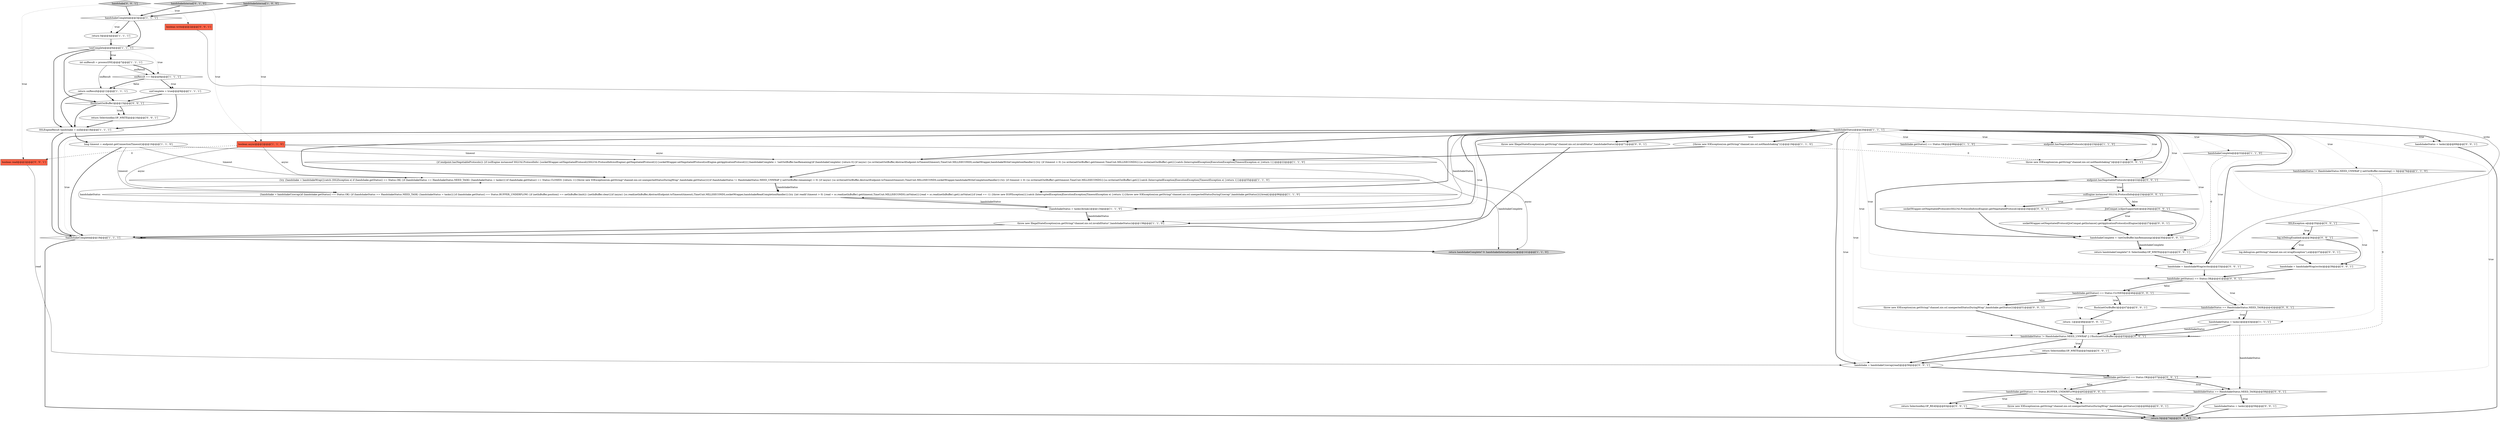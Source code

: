 digraph {
10 [style = filled, label = "handshakeStatus = tasks()@@@43@@@['1', '1', '1']", fillcolor = white, shape = ellipse image = "AAA0AAABBB1BBB"];
46 [style = filled, label = "return 0@@@74@@@['0', '0', '1']", fillcolor = lightgray, shape = ellipse image = "AAA0AAABBB3BBB"];
21 [style = filled, label = "handshake.getStatus() == Status.OK@@@98@@@['1', '1', '0']", fillcolor = white, shape = diamond image = "AAA0AAABBB1BBB"];
15 [style = filled, label = "throw new IllegalStateException(sm.getString(\"channel.nio.ssl.invalidStatus\",handshakeStatus))@@@138@@@['1', '1', '0']", fillcolor = white, shape = ellipse image = "AAA0AAABBB1BBB"];
27 [style = filled, label = "log.debug(sm.getString(\"channel.nio.ssl.wrapException\"),e)@@@37@@@['0', '0', '1']", fillcolor = white, shape = ellipse image = "AAA0AAABBB3BBB"];
28 [style = filled, label = "handshakeStatus != HandshakeStatus.NEED_UNWRAP || (!flush(netOutBuffer))@@@53@@@['0', '0', '1']", fillcolor = white, shape = diamond image = "AAA0AAABBB3BBB"];
35 [style = filled, label = "return handshakeComplete? 0: SelectionKey.OP_WRITE@@@31@@@['0', '0', '1']", fillcolor = white, shape = ellipse image = "AAA0AAABBB3BBB"];
36 [style = filled, label = "return -1@@@48@@@['0', '0', '1']", fillcolor = white, shape = ellipse image = "AAA0AAABBB3BBB"];
33 [style = filled, label = "handshake['0', '0', '1']", fillcolor = lightgray, shape = diamond image = "AAA0AAABBB3BBB"];
23 [style = filled, label = "SSLEngineResult handshake = null@@@18@@@['1', '1', '1']", fillcolor = white, shape = ellipse image = "AAA0AAABBB1BBB"];
37 [style = filled, label = "endpoint.hasNegotiableProtocols()@@@22@@@['0', '0', '1']", fillcolor = white, shape = diamond image = "AAA0AAABBB3BBB"];
57 [style = filled, label = "handshakeStatus == HandshakeStatus.NEED_TASK@@@42@@@['0', '0', '1']", fillcolor = white, shape = diamond image = "AAA0AAABBB3BBB"];
52 [style = filled, label = "socketWrapper.setNegotiatedProtocol(JreCompat.getInstance().getApplicationProtocol(sslEngine))@@@27@@@['0', '0', '1']", fillcolor = white, shape = ellipse image = "AAA0AAABBB3BBB"];
1 [style = filled, label = "handshakeComplete@@@32@@@['1', '1', '0']", fillcolor = white, shape = diamond image = "AAA0AAABBB1BBB"];
4 [style = filled, label = "boolean async@@@2@@@['1', '1', '0']", fillcolor = tomato, shape = box image = "AAA0AAABBB1BBB"];
7 [style = filled, label = "return sniResult@@@12@@@['1', '1', '1']", fillcolor = white, shape = ellipse image = "AAA0AAABBB1BBB"];
2 [style = filled, label = "long timeout = endpoint.getConnectionTimeout()@@@16@@@['1', '1', '0']", fillcolor = white, shape = ellipse image = "AAA0AAABBB1BBB"];
24 [style = filled, label = "{throw new IOException(sm.getString(\"channel.nio.ssl.notHandshaking\"))}@@@19@@@['1', '1', '0']", fillcolor = white, shape = ellipse image = "AAA0AAABBB1BBB"];
39 [style = filled, label = "throw new IOException(sm.getString(\"channel.nio.ssl.notHandshaking\"))@@@21@@@['0', '0', '1']", fillcolor = white, shape = ellipse image = "AAA0AAABBB3BBB"];
29 [style = filled, label = "handshakeStatus = tasks()@@@69@@@['0', '0', '1']", fillcolor = white, shape = ellipse image = "AAA0AAABBB3BBB"];
40 [style = filled, label = "handshake.getStatus() == Status.OK@@@57@@@['0', '0', '1']", fillcolor = white, shape = diamond image = "AAA0AAABBB3BBB"];
53 [style = filled, label = "handshake = handshakeWrap(write)@@@39@@@['0', '0', '1']", fillcolor = white, shape = ellipse image = "AAA0AAABBB3BBB"];
59 [style = filled, label = "SSLException e@@@35@@@['0', '0', '1']", fillcolor = white, shape = diamond image = "AAA0AAABBB3BBB"];
9 [style = filled, label = "{if (endpoint.hasNegotiableProtocols()) {if (sslEngine instanceof SSLUtil.ProtocolInfo) {socketWrapper.setNegotiatedProtocol(((SSLUtil.ProtocolInfo)sslEngine).getNegotiatedProtocol())}{socketWrapper.setNegotiatedProtocol(sslEngine.getApplicationProtocol())}}handshakeComplete = !netOutBuffer.hasRemaining()if (handshakeComplete) {return 0}{if (async) {sc.write(netOutBuffer,AbstractEndpoint.toTimeout(timeout),TimeUnit.MILLISECONDS,socketWrapper,handshakeWriteCompletionHandler)}{try {if (timeout > 0) {sc.write(netOutBuffer).get(timeout,TimeUnit.MILLISECONDS)}{sc.write(netOutBuffer).get()}}catch (InterruptedException|ExecutionException|TimeoutException e) }return 1}}@@@22@@@['1', '1', '0']", fillcolor = white, shape = ellipse image = "AAA0AAABBB1BBB"];
11 [style = filled, label = "sniComplete = true@@@9@@@['1', '1', '1']", fillcolor = white, shape = ellipse image = "AAA0AAABBB1BBB"];
41 [style = filled, label = "flush(netOutBuffer)@@@47@@@['0', '0', '1']", fillcolor = white, shape = ellipse image = "AAA0AAABBB3BBB"];
38 [style = filled, label = "handshakeComplete = !netOutBuffer.hasRemaining()@@@30@@@['0', '0', '1']", fillcolor = white, shape = ellipse image = "AAA0AAABBB3BBB"];
25 [style = filled, label = "handshakeInternal['0', '1', '0']", fillcolor = lightgray, shape = diamond image = "AAA0AAABBB2BBB"];
55 [style = filled, label = "throw new IOException(sm.getString(\"channel.nio.ssl.unexpectedStatusDuringWrap\",handshake.getStatus()))@@@51@@@['0', '0', '1']", fillcolor = white, shape = ellipse image = "AAA0AAABBB3BBB"];
48 [style = filled, label = "return SelectionKey.OP_WRITE@@@54@@@['0', '0', '1']", fillcolor = white, shape = ellipse image = "AAA0AAABBB3BBB"];
13 [style = filled, label = "!handshakeComplete@@@19@@@['1', '1', '1']", fillcolor = white, shape = diamond image = "AAA0AAABBB1BBB"];
20 [style = filled, label = "handshakeComplete@@@3@@@['1', '1', '1']", fillcolor = white, shape = diamond image = "AAA0AAABBB1BBB"];
6 [style = filled, label = "sniResult == 0@@@8@@@['1', '1', '1']", fillcolor = white, shape = diamond image = "AAA0AAABBB1BBB"];
8 [style = filled, label = "return handshakeComplete? 0: handshakeInternal(async)@@@141@@@['1', '1', '0']", fillcolor = lightgray, shape = ellipse image = "AAA0AAABBB1BBB"];
16 [style = filled, label = "{try {handshake = handshakeWrap()}catch (SSLException e) if (handshake.getStatus() == Status.OK) {if (handshakeStatus == HandshakeStatus.NEED_TASK) {handshakeStatus = tasks()}}if (handshake.getStatus() == Status.CLOSED) {return -1}{throw new IOException(sm.getString(\"channel.nio.ssl.unexpectedStatusDuringWrap\",handshake.getStatus()))}if (handshakeStatus != HandshakeStatus.NEED_UNWRAP || netOutBuffer.remaining() > 0) {if (async) {sc.write(netOutBuffer,AbstractEndpoint.toTimeout(timeout),TimeUnit.MILLISECONDS,socketWrapper,handshakeWriteCompletionHandler)}{try {if (timeout > 0) {sc.write(netOutBuffer).get(timeout,TimeUnit.MILLISECONDS)}{sc.write(netOutBuffer).get()}}catch (InterruptedException|ExecutionException|TimeoutException e) }return 1}}@@@55@@@['1', '1', '0']", fillcolor = white, shape = ellipse image = "AAA0AAABBB1BBB"];
5 [style = filled, label = "{handshake = handshakeUnwrap()if (handshake.getStatus() == Status.OK) {if (handshakeStatus == HandshakeStatus.NEED_TASK) {handshakeStatus = tasks()}}if (handshake.getStatus() == Status.BUFFER_UNDERFLOW) {if (netInBuffer.position() == netInBuffer.limit()) {netInBuffer.clear()}if (async) {sc.read(netInBuffer,AbstractEndpoint.toTimeout(timeout),TimeUnit.MILLISECONDS,socketWrapper,handshakeReadCompletionHandler)}{try {int readif (timeout > 0) {read = sc.read(netInBuffer).get(timeout,TimeUnit.MILLISECONDS).intValue()}{read = sc.read(netInBuffer).get().intValue()}if (read == -1) {throw new EOFException()}}catch (InterruptedException|ExecutionException|TimeoutException e) }return 1}{throw new IOException(sm.getString(\"channel.nio.ssl.unexpectedStatusDuringUnwrap\",handshake.getStatus()))}break}@@@96@@@['1', '1', '0']", fillcolor = white, shape = ellipse image = "AAA0AAABBB1BBB"];
14 [style = filled, label = "handshakeStatus != HandshakeStatus.NEED_UNWRAP || netOutBuffer.remaining() > 0@@@76@@@['1', '1', '0']", fillcolor = white, shape = diamond image = "AAA0AAABBB1BBB"];
19 [style = filled, label = "endpoint.hasNegotiableProtocols()@@@23@@@['1', '1', '0']", fillcolor = white, shape = diamond image = "AAA0AAABBB1BBB"];
42 [style = filled, label = "handshakeStatus = tasks()@@@59@@@['0', '0', '1']", fillcolor = white, shape = ellipse image = "AAA0AAABBB3BBB"];
61 [style = filled, label = "throw new IOException(sm.getString(\"channel.nio.ssl.unexpectedStatusDuringWrap\",handshake.getStatus()))@@@66@@@['0', '0', '1']", fillcolor = white, shape = ellipse image = "AAA0AAABBB3BBB"];
34 [style = filled, label = "boolean write@@@2@@@['0', '0', '1']", fillcolor = tomato, shape = box image = "AAA0AAABBB3BBB"];
50 [style = filled, label = "handshake = handshakeWrap(write)@@@33@@@['0', '0', '1']", fillcolor = white, shape = ellipse image = "AAA0AAABBB3BBB"];
17 [style = filled, label = "!sniComplete@@@6@@@['1', '1', '1']", fillcolor = white, shape = diamond image = "AAA0AAABBB1BBB"];
0 [style = filled, label = "{handshakeStatus = tasks()break}@@@134@@@['1', '1', '0']", fillcolor = white, shape = ellipse image = "AAA0AAABBB1BBB"];
18 [style = filled, label = "handshakeInternal['1', '0', '0']", fillcolor = lightgray, shape = diamond image = "AAA0AAABBB1BBB"];
60 [style = filled, label = "return SelectionKey.OP_READ@@@63@@@['0', '0', '1']", fillcolor = white, shape = ellipse image = "AAA0AAABBB3BBB"];
30 [style = filled, label = "handshake = handshakeUnwrap(read)@@@56@@@['0', '0', '1']", fillcolor = white, shape = ellipse image = "AAA0AAABBB3BBB"];
56 [style = filled, label = "JreCompat.isAlpnSupported()@@@26@@@['0', '0', '1']", fillcolor = white, shape = diamond image = "AAA0AAABBB3BBB"];
12 [style = filled, label = "return 0@@@4@@@['1', '1', '1']", fillcolor = white, shape = ellipse image = "AAA0AAABBB1BBB"];
43 [style = filled, label = "boolean read@@@2@@@['0', '0', '1']", fillcolor = tomato, shape = box image = "AAA0AAABBB3BBB"];
51 [style = filled, label = "handshake.getStatus() == Status.CLOSED@@@46@@@['0', '0', '1']", fillcolor = white, shape = diamond image = "AAA0AAABBB3BBB"];
54 [style = filled, label = "handshakeStatus == HandshakeStatus.NEED_TASK@@@58@@@['0', '0', '1']", fillcolor = white, shape = diamond image = "AAA0AAABBB3BBB"];
47 [style = filled, label = "return SelectionKey.OP_WRITE@@@16@@@['0', '0', '1']", fillcolor = white, shape = ellipse image = "AAA0AAABBB3BBB"];
58 [style = filled, label = "handshake.getStatus() == Status.OK@@@41@@@['0', '0', '1']", fillcolor = white, shape = diamond image = "AAA0AAABBB3BBB"];
44 [style = filled, label = "socketWrapper.setNegotiatedProtocol(((SSLUtil.ProtocolInfo)sslEngine).getNegotiatedProtocol())@@@24@@@['0', '0', '1']", fillcolor = white, shape = ellipse image = "AAA0AAABBB3BBB"];
3 [style = filled, label = "int sniResult = processSNI()@@@7@@@['1', '1', '1']", fillcolor = white, shape = ellipse image = "AAA0AAABBB1BBB"];
45 [style = filled, label = "!flush(netOutBuffer)@@@15@@@['0', '0', '1']", fillcolor = white, shape = diamond image = "AAA0AAABBB3BBB"];
22 [style = filled, label = "handshakeStatus@@@20@@@['1', '1', '1']", fillcolor = white, shape = diamond image = "AAA0AAABBB1BBB"];
49 [style = filled, label = "throw new IllegalStateException(sm.getString(\"channel.nio.ssl.invalidStatus\",handshakeStatus))@@@71@@@['0', '0', '1']", fillcolor = white, shape = ellipse image = "AAA0AAABBB3BBB"];
32 [style = filled, label = "handshake.getStatus() == Status.BUFFER_UNDERFLOW@@@62@@@['0', '0', '1']", fillcolor = white, shape = diamond image = "AAA0AAABBB3BBB"];
26 [style = filled, label = "log.isDebugEnabled()@@@36@@@['0', '0', '1']", fillcolor = white, shape = diamond image = "AAA0AAABBB3BBB"];
31 [style = filled, label = "sslEngine instanceof SSLUtil.ProtocolInfo@@@23@@@['0', '0', '1']", fillcolor = white, shape = diamond image = "AAA0AAABBB3BBB"];
10->28 [style = solid, label="handshakeStatus"];
56->52 [style = bold, label=""];
22->15 [style = bold, label=""];
31->56 [style = bold, label=""];
17->6 [style = dotted, label="true"];
22->37 [style = bold, label=""];
51->36 [style = dotted, label="true"];
25->4 [style = dotted, label="true"];
36->28 [style = bold, label=""];
53->58 [style = bold, label=""];
17->45 [style = bold, label=""];
61->46 [style = bold, label=""];
24->39 [style = dashed, label="0"];
9->16 [style = bold, label=""];
0->15 [style = bold, label=""];
22->30 [style = bold, label=""];
22->14 [style = dotted, label="true"];
37->31 [style = dotted, label="true"];
10->54 [style = solid, label="handshakeStatus"];
22->0 [style = bold, label=""];
22->58 [style = dotted, label="true"];
22->38 [style = dotted, label="true"];
5->0 [style = bold, label=""];
37->31 [style = bold, label=""];
23->13 [style = bold, label=""];
35->50 [style = bold, label=""];
37->38 [style = bold, label=""];
49->13 [style = bold, label=""];
0->5 [style = solid, label="handshakeStatus"];
6->11 [style = bold, label=""];
29->46 [style = bold, label=""];
38->35 [style = solid, label="handshakeComplete"];
13->46 [style = bold, label=""];
4->16 [style = solid, label="async"];
22->35 [style = dotted, label="true"];
30->40 [style = bold, label=""];
0->15 [style = solid, label="handshakeStatus"];
13->22 [style = bold, label=""];
6->11 [style = dotted, label="true"];
2->16 [style = solid, label="timeout"];
31->44 [style = dotted, label="true"];
59->26 [style = bold, label=""];
32->61 [style = bold, label=""];
56->38 [style = bold, label=""];
22->29 [style = dotted, label="true"];
15->13 [style = bold, label=""];
22->19 [style = dotted, label="true"];
42->46 [style = bold, label=""];
28->30 [style = bold, label=""];
54->46 [style = bold, label=""];
32->60 [style = dotted, label="true"];
27->53 [style = bold, label=""];
22->9 [style = bold, label=""];
22->50 [style = bold, label=""];
3->6 [style = solid, label="sniResult"];
6->7 [style = dotted, label="false"];
22->5 [style = bold, label=""];
17->3 [style = dotted, label="true"];
44->38 [style = bold, label=""];
22->49 [style = bold, label=""];
18->20 [style = bold, label=""];
26->27 [style = bold, label=""];
58->51 [style = dotted, label="false"];
56->52 [style = dotted, label="true"];
13->22 [style = dotted, label="true"];
58->51 [style = bold, label=""];
0->16 [style = solid, label="handshakeStatus"];
7->23 [style = bold, label=""];
34->50 [style = solid, label="write"];
4->5 [style = solid, label="async"];
6->7 [style = bold, label=""];
38->35 [style = bold, label=""];
32->61 [style = dotted, label="false"];
51->41 [style = dotted, label="true"];
4->8 [style = solid, label="async"];
2->5 [style = solid, label="timeout"];
22->21 [style = dotted, label="true"];
39->37 [style = bold, label=""];
1->35 [style = dashed, label="0"];
45->23 [style = bold, label=""];
50->58 [style = bold, label=""];
14->28 [style = dashed, label="0"];
22->16 [style = bold, label=""];
22->50 [style = dotted, label="true"];
26->53 [style = bold, label=""];
0->22 [style = solid, label="handshakeStatus"];
26->27 [style = dotted, label="true"];
12->17 [style = bold, label=""];
22->29 [style = bold, label=""];
22->37 [style = dotted, label="true"];
58->57 [style = bold, label=""];
4->9 [style = solid, label="async"];
3->6 [style = bold, label=""];
51->55 [style = dotted, label="false"];
17->23 [style = bold, label=""];
54->42 [style = bold, label=""];
40->54 [style = dotted, label="true"];
9->8 [style = solid, label="handshakeComplete"];
25->20 [style = bold, label=""];
22->1 [style = dotted, label="true"];
4->43 [style = dashed, label="0"];
41->36 [style = bold, label=""];
32->60 [style = bold, label=""];
31->44 [style = bold, label=""];
54->42 [style = dotted, label="true"];
59->53 [style = dotted, label="true"];
40->32 [style = bold, label=""];
17->3 [style = bold, label=""];
16->5 [style = bold, label=""];
22->39 [style = bold, label=""];
23->2 [style = bold, label=""];
48->30 [style = bold, label=""];
47->23 [style = bold, label=""];
22->15 [style = dotted, label="true"];
45->47 [style = dotted, label="true"];
24->9 [style = bold, label=""];
3->7 [style = solid, label="sniResult"];
40->54 [style = bold, label=""];
22->10 [style = dotted, label="true"];
43->30 [style = solid, label="read"];
20->17 [style = bold, label=""];
10->28 [style = bold, label=""];
33->20 [style = bold, label=""];
57->28 [style = bold, label=""];
58->57 [style = dotted, label="true"];
33->43 [style = dotted, label="true"];
22->39 [style = dotted, label="true"];
33->34 [style = dotted, label="true"];
11->45 [style = bold, label=""];
22->28 [style = dotted, label="true"];
22->49 [style = dotted, label="true"];
52->38 [style = bold, label=""];
2->9 [style = solid, label="timeout"];
22->40 [style = dotted, label="true"];
31->56 [style = dotted, label="false"];
28->48 [style = dotted, label="true"];
60->46 [style = bold, label=""];
2->13 [style = bold, label=""];
7->45 [style = bold, label=""];
51->55 [style = bold, label=""];
57->10 [style = dotted, label="true"];
59->26 [style = dotted, label="true"];
20->12 [style = bold, label=""];
45->47 [style = bold, label=""];
28->48 [style = bold, label=""];
20->12 [style = dotted, label="true"];
18->4 [style = dotted, label="true"];
22->24 [style = bold, label=""];
40->32 [style = dotted, label="false"];
13->8 [style = bold, label=""];
22->30 [style = dotted, label="true"];
57->10 [style = bold, label=""];
16->5 [style = solid, label="handshakeStatus"];
11->23 [style = bold, label=""];
51->41 [style = bold, label=""];
55->28 [style = bold, label=""];
}
